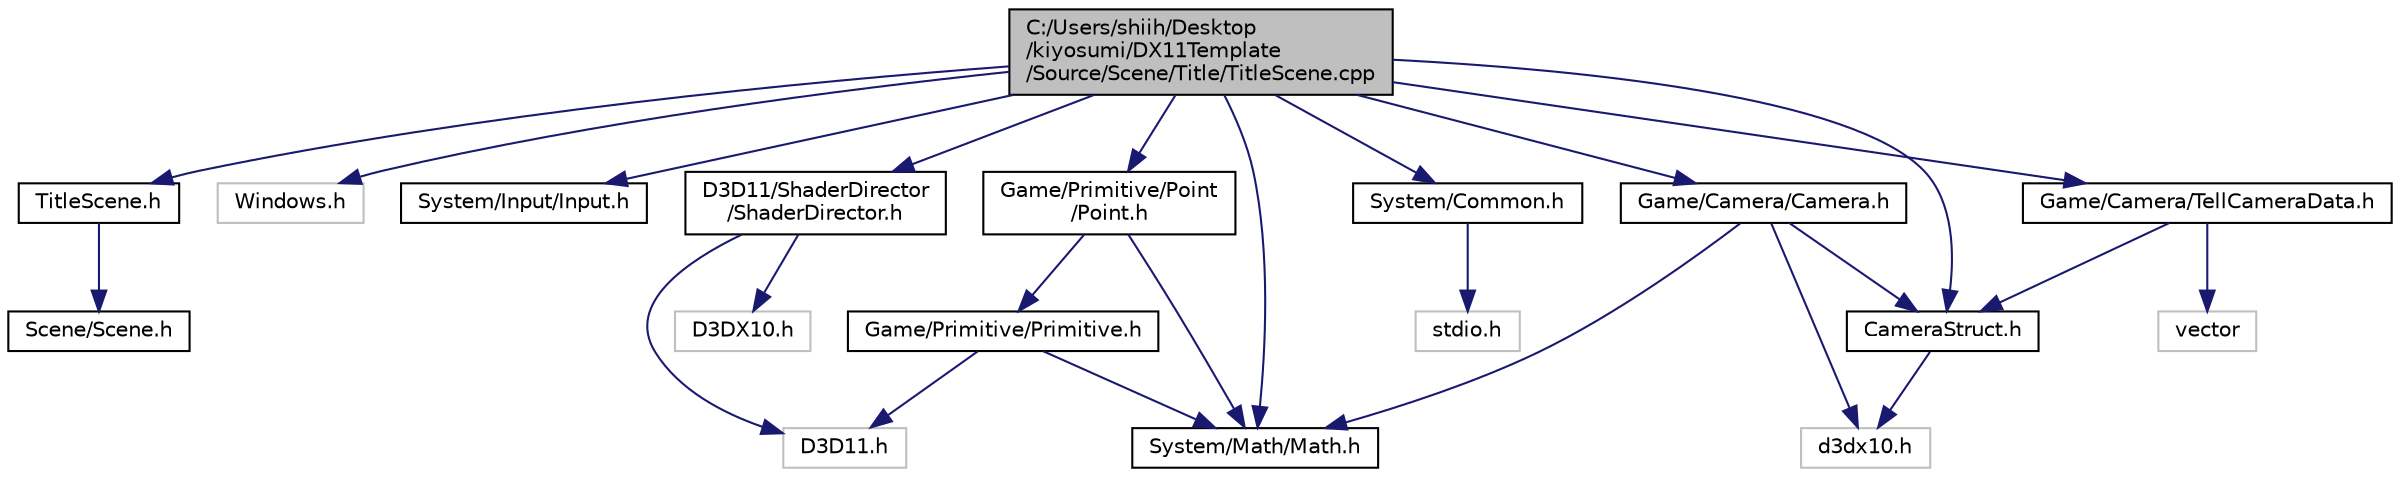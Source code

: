 digraph "C:/Users/shiih/Desktop/kiyosumi/DX11Template/Source/Scene/Title/TitleScene.cpp"
{
 // LATEX_PDF_SIZE
  edge [fontname="Helvetica",fontsize="10",labelfontname="Helvetica",labelfontsize="10"];
  node [fontname="Helvetica",fontsize="10",shape=record];
  Node1 [label="C:/Users/shiih/Desktop\l/kiyosumi/DX11Template\l/Source/Scene/Title/TitleScene.cpp",height=0.2,width=0.4,color="black", fillcolor="grey75", style="filled", fontcolor="black",tooltip="タイトルシーン"];
  Node1 -> Node2 [color="midnightblue",fontsize="10",style="solid",fontname="Helvetica"];
  Node2 [label="TitleScene.h",height=0.2,width=0.4,color="black", fillcolor="white", style="filled",URL="$_title_scene_8h.html",tooltip="タイトルシーン"];
  Node2 -> Node3 [color="midnightblue",fontsize="10",style="solid",fontname="Helvetica"];
  Node3 [label="Scene/Scene.h",height=0.2,width=0.4,color="black", fillcolor="white", style="filled",URL="$_scene_8h.html",tooltip="シーンの親"];
  Node1 -> Node4 [color="midnightblue",fontsize="10",style="solid",fontname="Helvetica"];
  Node4 [label="Windows.h",height=0.2,width=0.4,color="grey75", fillcolor="white", style="filled",tooltip=" "];
  Node1 -> Node5 [color="midnightblue",fontsize="10",style="solid",fontname="Helvetica"];
  Node5 [label="System/Input/Input.h",height=0.2,width=0.4,color="black", fillcolor="white", style="filled",URL="$_input_8h.html",tooltip="キーボードやコントローラーの入力"];
  Node1 -> Node6 [color="midnightblue",fontsize="10",style="solid",fontname="Helvetica"];
  Node6 [label="D3D11/ShaderDirector\l/ShaderDirector.h",height=0.2,width=0.4,color="black", fillcolor="white", style="filled",URL="$_shader_director_8h.html",tooltip="シェーダーの管理"];
  Node6 -> Node7 [color="midnightblue",fontsize="10",style="solid",fontname="Helvetica"];
  Node7 [label="D3D11.h",height=0.2,width=0.4,color="grey75", fillcolor="white", style="filled",tooltip=" "];
  Node6 -> Node8 [color="midnightblue",fontsize="10",style="solid",fontname="Helvetica"];
  Node8 [label="D3DX10.h",height=0.2,width=0.4,color="grey75", fillcolor="white", style="filled",tooltip=" "];
  Node1 -> Node9 [color="midnightblue",fontsize="10",style="solid",fontname="Helvetica"];
  Node9 [label="Game/Primitive/Point\l/Point.h",height=0.2,width=0.4,color="black", fillcolor="white", style="filled",URL="$_point_8h.html",tooltip="点を描画"];
  Node9 -> Node10 [color="midnightblue",fontsize="10",style="solid",fontname="Helvetica"];
  Node10 [label="System/Math/Math.h",height=0.2,width=0.4,color="black", fillcolor="white", style="filled",URL="$_math_8h.html",tooltip="算術系便利ファイル"];
  Node9 -> Node11 [color="midnightblue",fontsize="10",style="solid",fontname="Helvetica"];
  Node11 [label="Game/Primitive/Primitive.h",height=0.2,width=0.4,color="black", fillcolor="white", style="filled",URL="$_primitive_8h.html",tooltip="プリミティブ(親クラス)"];
  Node11 -> Node7 [color="midnightblue",fontsize="10",style="solid",fontname="Helvetica"];
  Node11 -> Node10 [color="midnightblue",fontsize="10",style="solid",fontname="Helvetica"];
  Node1 -> Node10 [color="midnightblue",fontsize="10",style="solid",fontname="Helvetica"];
  Node1 -> Node12 [color="midnightblue",fontsize="10",style="solid",fontname="Helvetica"];
  Node12 [label="System/Common.h",height=0.2,width=0.4,color="black", fillcolor="white", style="filled",URL="$_common_8h.html",tooltip="マクロの定義などいろいろ"];
  Node12 -> Node13 [color="midnightblue",fontsize="10",style="solid",fontname="Helvetica"];
  Node13 [label="stdio.h",height=0.2,width=0.4,color="grey75", fillcolor="white", style="filled",tooltip=" "];
  Node1 -> Node14 [color="midnightblue",fontsize="10",style="solid",fontname="Helvetica"];
  Node14 [label="Game/Camera/Camera.h",height=0.2,width=0.4,color="black", fillcolor="white", style="filled",URL="$_camera_8h.html",tooltip="Camera"];
  Node14 -> Node10 [color="midnightblue",fontsize="10",style="solid",fontname="Helvetica"];
  Node14 -> Node15 [color="midnightblue",fontsize="10",style="solid",fontname="Helvetica"];
  Node15 [label="d3dx10.h",height=0.2,width=0.4,color="grey75", fillcolor="white", style="filled",tooltip=" "];
  Node14 -> Node16 [color="midnightblue",fontsize="10",style="solid",fontname="Helvetica"];
  Node16 [label="CameraStruct.h",height=0.2,width=0.4,color="black", fillcolor="white", style="filled",URL="$_camera_struct_8h.html",tooltip="camera系の構造体"];
  Node16 -> Node15 [color="midnightblue",fontsize="10",style="solid",fontname="Helvetica"];
  Node1 -> Node17 [color="midnightblue",fontsize="10",style="solid",fontname="Helvetica"];
  Node17 [label="Game/Camera/TellCameraData.h",height=0.2,width=0.4,color="black", fillcolor="white", style="filled",URL="$_tell_camera_data_8h.html",tooltip="複数のカメラの情報を伝える(シングルトン)"];
  Node17 -> Node18 [color="midnightblue",fontsize="10",style="solid",fontname="Helvetica"];
  Node18 [label="vector",height=0.2,width=0.4,color="grey75", fillcolor="white", style="filled",tooltip=" "];
  Node17 -> Node16 [color="midnightblue",fontsize="10",style="solid",fontname="Helvetica"];
  Node1 -> Node16 [color="midnightblue",fontsize="10",style="solid",fontname="Helvetica"];
}
